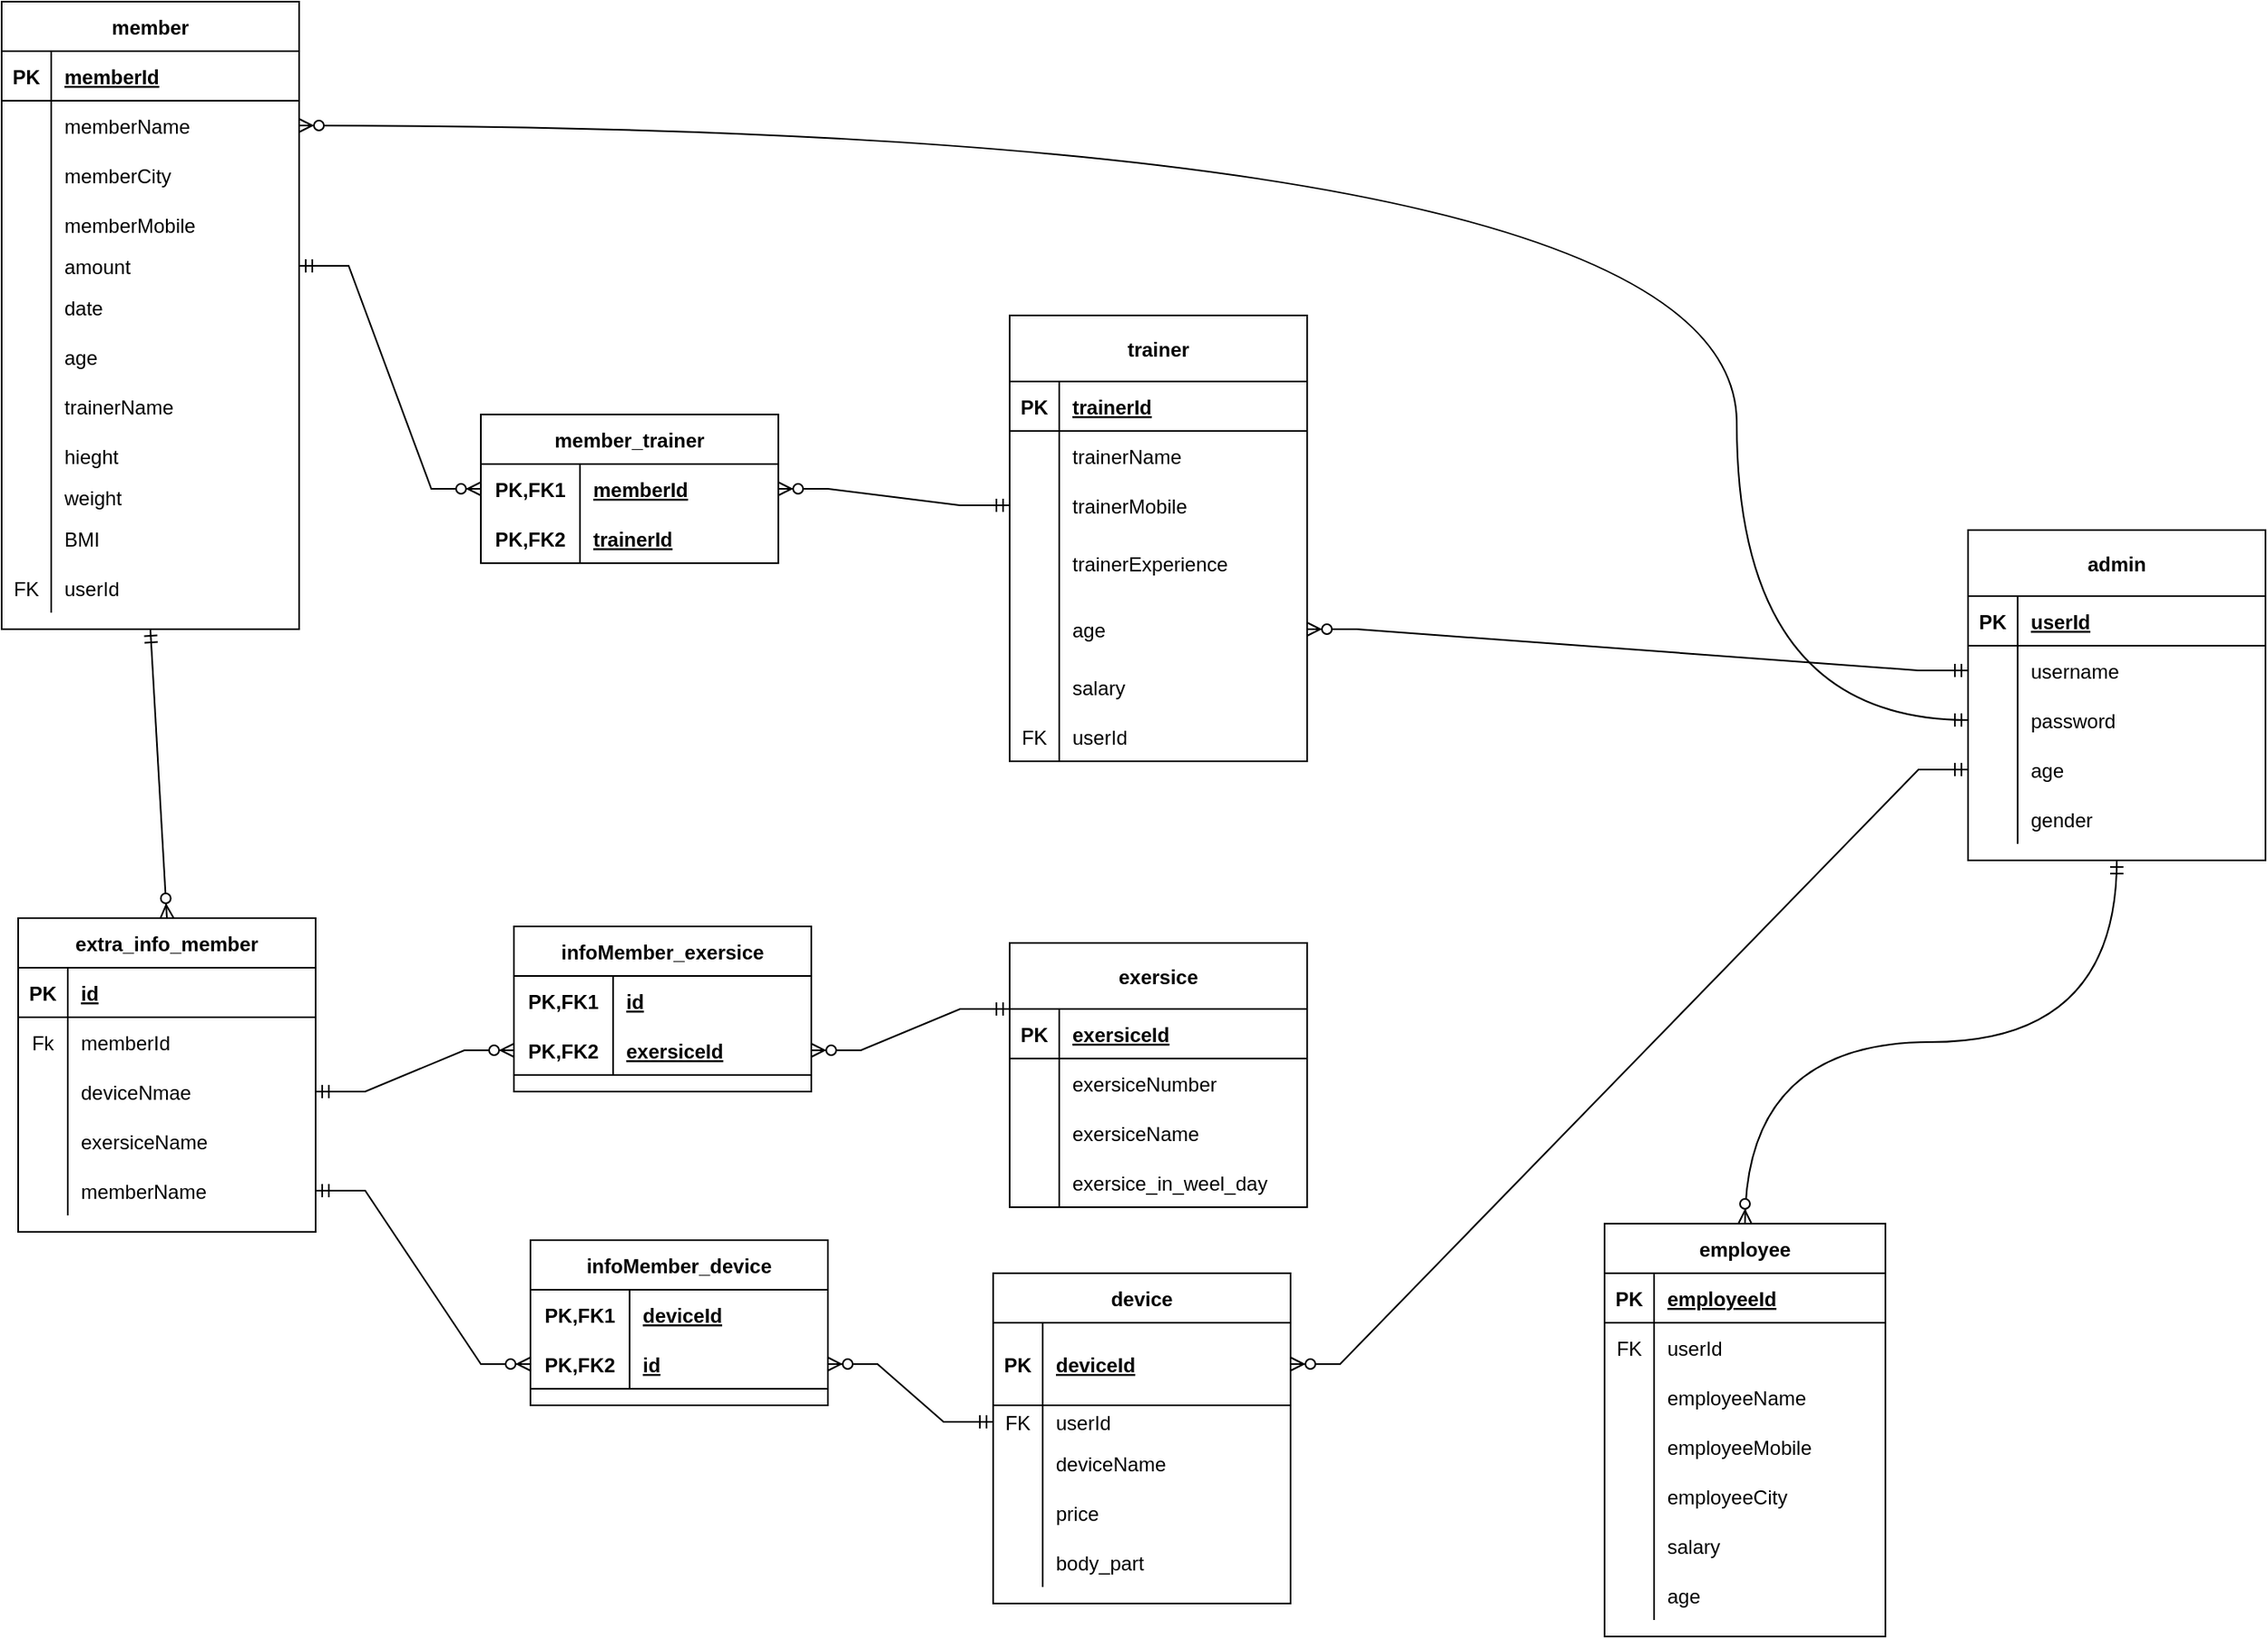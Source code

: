 <mxfile version="20.3.0" type="device"><diagram name="Page-1" id="Page-1"><mxGraphModel dx="2024" dy="1062" grid="1" gridSize="10" guides="1" tooltips="1" connect="1" arrows="1" fold="1" page="1" pageScale="1" pageWidth="850" pageHeight="1100" math="0" shadow="0"><root><mxCell id="0"/><mxCell id="1" value="Connector" parent="0"/><mxCell id="AcbEZ5k_WtpOfwwfxDlp-171" value="admin" style="shape=table;startSize=40;container=1;collapsible=1;childLayout=tableLayout;fixedRows=1;rowLines=0;fontStyle=1;align=center;resizeLast=1;" parent="1" vertex="1"><mxGeometry x="1220" y="370" width="180" height="200" as="geometry"/></mxCell><mxCell id="AcbEZ5k_WtpOfwwfxDlp-172" value="" style="shape=tableRow;horizontal=0;startSize=0;swimlaneHead=0;swimlaneBody=0;fillColor=none;collapsible=0;dropTarget=0;points=[[0,0.5],[1,0.5]];portConstraint=eastwest;top=0;left=0;right=0;bottom=1;" parent="AcbEZ5k_WtpOfwwfxDlp-171" vertex="1"><mxGeometry y="40" width="180" height="30" as="geometry"/></mxCell><mxCell id="AcbEZ5k_WtpOfwwfxDlp-173" value="PK" style="shape=partialRectangle;connectable=0;fillColor=none;top=0;left=0;bottom=0;right=0;fontStyle=1;overflow=hidden;" parent="AcbEZ5k_WtpOfwwfxDlp-172" vertex="1"><mxGeometry width="30" height="30" as="geometry"><mxRectangle width="30" height="30" as="alternateBounds"/></mxGeometry></mxCell><mxCell id="AcbEZ5k_WtpOfwwfxDlp-174" value="userId" style="shape=partialRectangle;connectable=0;fillColor=none;top=0;left=0;bottom=0;right=0;align=left;spacingLeft=6;fontStyle=5;overflow=hidden;" parent="AcbEZ5k_WtpOfwwfxDlp-172" vertex="1"><mxGeometry x="30" width="150" height="30" as="geometry"><mxRectangle width="150" height="30" as="alternateBounds"/></mxGeometry></mxCell><mxCell id="AcbEZ5k_WtpOfwwfxDlp-175" value="" style="shape=tableRow;horizontal=0;startSize=0;swimlaneHead=0;swimlaneBody=0;fillColor=none;collapsible=0;dropTarget=0;points=[[0,0.5],[1,0.5]];portConstraint=eastwest;top=0;left=0;right=0;bottom=0;" parent="AcbEZ5k_WtpOfwwfxDlp-171" vertex="1"><mxGeometry y="70" width="180" height="30" as="geometry"/></mxCell><mxCell id="AcbEZ5k_WtpOfwwfxDlp-176" value="" style="shape=partialRectangle;connectable=0;fillColor=none;top=0;left=0;bottom=0;right=0;editable=1;overflow=hidden;" parent="AcbEZ5k_WtpOfwwfxDlp-175" vertex="1"><mxGeometry width="30" height="30" as="geometry"><mxRectangle width="30" height="30" as="alternateBounds"/></mxGeometry></mxCell><mxCell id="AcbEZ5k_WtpOfwwfxDlp-177" value="username" style="shape=partialRectangle;connectable=0;fillColor=none;top=0;left=0;bottom=0;right=0;align=left;spacingLeft=6;overflow=hidden;" parent="AcbEZ5k_WtpOfwwfxDlp-175" vertex="1"><mxGeometry x="30" width="150" height="30" as="geometry"><mxRectangle width="150" height="30" as="alternateBounds"/></mxGeometry></mxCell><mxCell id="AcbEZ5k_WtpOfwwfxDlp-178" value="" style="shape=tableRow;horizontal=0;startSize=0;swimlaneHead=0;swimlaneBody=0;fillColor=none;collapsible=0;dropTarget=0;points=[[0,0.5],[1,0.5]];portConstraint=eastwest;top=0;left=0;right=0;bottom=0;" parent="AcbEZ5k_WtpOfwwfxDlp-171" vertex="1"><mxGeometry y="100" width="180" height="30" as="geometry"/></mxCell><mxCell id="AcbEZ5k_WtpOfwwfxDlp-179" value="" style="shape=partialRectangle;connectable=0;fillColor=none;top=0;left=0;bottom=0;right=0;editable=1;overflow=hidden;" parent="AcbEZ5k_WtpOfwwfxDlp-178" vertex="1"><mxGeometry width="30" height="30" as="geometry"><mxRectangle width="30" height="30" as="alternateBounds"/></mxGeometry></mxCell><mxCell id="AcbEZ5k_WtpOfwwfxDlp-180" value="password" style="shape=partialRectangle;connectable=0;fillColor=none;top=0;left=0;bottom=0;right=0;align=left;spacingLeft=6;overflow=hidden;" parent="AcbEZ5k_WtpOfwwfxDlp-178" vertex="1"><mxGeometry x="30" width="150" height="30" as="geometry"><mxRectangle width="150" height="30" as="alternateBounds"/></mxGeometry></mxCell><mxCell id="AcbEZ5k_WtpOfwwfxDlp-181" value="" style="shape=tableRow;horizontal=0;startSize=0;swimlaneHead=0;swimlaneBody=0;fillColor=none;collapsible=0;dropTarget=0;points=[[0,0.5],[1,0.5]];portConstraint=eastwest;top=0;left=0;right=0;bottom=0;" parent="AcbEZ5k_WtpOfwwfxDlp-171" vertex="1"><mxGeometry y="130" width="180" height="30" as="geometry"/></mxCell><mxCell id="AcbEZ5k_WtpOfwwfxDlp-182" value="" style="shape=partialRectangle;connectable=0;fillColor=none;top=0;left=0;bottom=0;right=0;editable=1;overflow=hidden;" parent="AcbEZ5k_WtpOfwwfxDlp-181" vertex="1"><mxGeometry width="30" height="30" as="geometry"><mxRectangle width="30" height="30" as="alternateBounds"/></mxGeometry></mxCell><mxCell id="AcbEZ5k_WtpOfwwfxDlp-183" value="age" style="shape=partialRectangle;connectable=0;fillColor=none;top=0;left=0;bottom=0;right=0;align=left;spacingLeft=6;overflow=hidden;" parent="AcbEZ5k_WtpOfwwfxDlp-181" vertex="1"><mxGeometry x="30" width="150" height="30" as="geometry"><mxRectangle width="150" height="30" as="alternateBounds"/></mxGeometry></mxCell><mxCell id="AcbEZ5k_WtpOfwwfxDlp-184" value="" style="shape=tableRow;horizontal=0;startSize=0;swimlaneHead=0;swimlaneBody=0;fillColor=none;collapsible=0;dropTarget=0;points=[[0,0.5],[1,0.5]];portConstraint=eastwest;top=0;left=0;right=0;bottom=0;" parent="AcbEZ5k_WtpOfwwfxDlp-171" vertex="1"><mxGeometry y="160" width="180" height="30" as="geometry"/></mxCell><mxCell id="AcbEZ5k_WtpOfwwfxDlp-185" value="" style="shape=partialRectangle;connectable=0;fillColor=none;top=0;left=0;bottom=0;right=0;editable=1;overflow=hidden;" parent="AcbEZ5k_WtpOfwwfxDlp-184" vertex="1"><mxGeometry width="30" height="30" as="geometry"><mxRectangle width="30" height="30" as="alternateBounds"/></mxGeometry></mxCell><mxCell id="AcbEZ5k_WtpOfwwfxDlp-186" value="gender" style="shape=partialRectangle;connectable=0;fillColor=none;top=0;left=0;bottom=0;right=0;align=left;spacingLeft=6;overflow=hidden;" parent="AcbEZ5k_WtpOfwwfxDlp-184" vertex="1"><mxGeometry x="30" width="150" height="30" as="geometry"><mxRectangle width="150" height="30" as="alternateBounds"/></mxGeometry></mxCell><mxCell id="AcbEZ5k_WtpOfwwfxDlp-187" value="trainer" style="shape=table;startSize=40;container=1;collapsible=1;childLayout=tableLayout;fixedRows=1;rowLines=0;fontStyle=1;align=center;resizeLast=1;" parent="1" vertex="1"><mxGeometry x="640" y="240" width="180" height="270" as="geometry"/></mxCell><mxCell id="AcbEZ5k_WtpOfwwfxDlp-188" value="" style="shape=tableRow;horizontal=0;startSize=0;swimlaneHead=0;swimlaneBody=0;fillColor=none;collapsible=0;dropTarget=0;points=[[0,0.5],[1,0.5]];portConstraint=eastwest;top=0;left=0;right=0;bottom=1;" parent="AcbEZ5k_WtpOfwwfxDlp-187" vertex="1"><mxGeometry y="40" width="180" height="30" as="geometry"/></mxCell><mxCell id="AcbEZ5k_WtpOfwwfxDlp-189" value="PK" style="shape=partialRectangle;connectable=0;fillColor=none;top=0;left=0;bottom=0;right=0;fontStyle=1;overflow=hidden;" parent="AcbEZ5k_WtpOfwwfxDlp-188" vertex="1"><mxGeometry width="30" height="30" as="geometry"><mxRectangle width="30" height="30" as="alternateBounds"/></mxGeometry></mxCell><mxCell id="AcbEZ5k_WtpOfwwfxDlp-190" value="trainerId" style="shape=partialRectangle;connectable=0;fillColor=none;top=0;left=0;bottom=0;right=0;align=left;spacingLeft=6;fontStyle=5;overflow=hidden;" parent="AcbEZ5k_WtpOfwwfxDlp-188" vertex="1"><mxGeometry x="30" width="150" height="30" as="geometry"><mxRectangle width="150" height="30" as="alternateBounds"/></mxGeometry></mxCell><mxCell id="AcbEZ5k_WtpOfwwfxDlp-191" value="" style="shape=tableRow;horizontal=0;startSize=0;swimlaneHead=0;swimlaneBody=0;fillColor=none;collapsible=0;dropTarget=0;points=[[0,0.5],[1,0.5]];portConstraint=eastwest;top=0;left=0;right=0;bottom=0;" parent="AcbEZ5k_WtpOfwwfxDlp-187" vertex="1"><mxGeometry y="70" width="180" height="30" as="geometry"/></mxCell><mxCell id="AcbEZ5k_WtpOfwwfxDlp-192" value="" style="shape=partialRectangle;connectable=0;fillColor=none;top=0;left=0;bottom=0;right=0;editable=1;overflow=hidden;" parent="AcbEZ5k_WtpOfwwfxDlp-191" vertex="1"><mxGeometry width="30" height="30" as="geometry"><mxRectangle width="30" height="30" as="alternateBounds"/></mxGeometry></mxCell><mxCell id="AcbEZ5k_WtpOfwwfxDlp-193" value="trainerName" style="shape=partialRectangle;connectable=0;fillColor=none;top=0;left=0;bottom=0;right=0;align=left;spacingLeft=6;overflow=hidden;" parent="AcbEZ5k_WtpOfwwfxDlp-191" vertex="1"><mxGeometry x="30" width="150" height="30" as="geometry"><mxRectangle width="150" height="30" as="alternateBounds"/></mxGeometry></mxCell><mxCell id="AcbEZ5k_WtpOfwwfxDlp-194" value="" style="shape=tableRow;horizontal=0;startSize=0;swimlaneHead=0;swimlaneBody=0;fillColor=none;collapsible=0;dropTarget=0;points=[[0,0.5],[1,0.5]];portConstraint=eastwest;top=0;left=0;right=0;bottom=0;" parent="AcbEZ5k_WtpOfwwfxDlp-187" vertex="1"><mxGeometry y="100" width="180" height="30" as="geometry"/></mxCell><mxCell id="AcbEZ5k_WtpOfwwfxDlp-195" value="" style="shape=partialRectangle;connectable=0;fillColor=none;top=0;left=0;bottom=0;right=0;editable=1;overflow=hidden;" parent="AcbEZ5k_WtpOfwwfxDlp-194" vertex="1"><mxGeometry width="30" height="30" as="geometry"><mxRectangle width="30" height="30" as="alternateBounds"/></mxGeometry></mxCell><mxCell id="AcbEZ5k_WtpOfwwfxDlp-196" value="trainerMobile" style="shape=partialRectangle;connectable=0;fillColor=none;top=0;left=0;bottom=0;right=0;align=left;spacingLeft=6;overflow=hidden;" parent="AcbEZ5k_WtpOfwwfxDlp-194" vertex="1"><mxGeometry x="30" width="150" height="30" as="geometry"><mxRectangle width="150" height="30" as="alternateBounds"/></mxGeometry></mxCell><mxCell id="AcbEZ5k_WtpOfwwfxDlp-197" value="" style="shape=tableRow;horizontal=0;startSize=0;swimlaneHead=0;swimlaneBody=0;fillColor=none;collapsible=0;dropTarget=0;points=[[0,0.5],[1,0.5]];portConstraint=eastwest;top=0;left=0;right=0;bottom=0;" parent="AcbEZ5k_WtpOfwwfxDlp-187" vertex="1"><mxGeometry y="130" width="180" height="40" as="geometry"/></mxCell><mxCell id="AcbEZ5k_WtpOfwwfxDlp-198" value="" style="shape=partialRectangle;connectable=0;fillColor=none;top=0;left=0;bottom=0;right=0;editable=1;overflow=hidden;" parent="AcbEZ5k_WtpOfwwfxDlp-197" vertex="1"><mxGeometry width="30" height="40" as="geometry"><mxRectangle width="30" height="40" as="alternateBounds"/></mxGeometry></mxCell><mxCell id="AcbEZ5k_WtpOfwwfxDlp-199" value="trainerExperience" style="shape=partialRectangle;connectable=0;fillColor=none;top=0;left=0;bottom=0;right=0;align=left;spacingLeft=6;overflow=hidden;" parent="AcbEZ5k_WtpOfwwfxDlp-197" vertex="1"><mxGeometry x="30" width="150" height="40" as="geometry"><mxRectangle width="150" height="40" as="alternateBounds"/></mxGeometry></mxCell><mxCell id="AcbEZ5k_WtpOfwwfxDlp-203" value="" style="shape=tableRow;horizontal=0;startSize=0;swimlaneHead=0;swimlaneBody=0;fillColor=none;collapsible=0;dropTarget=0;points=[[0,0.5],[1,0.5]];portConstraint=eastwest;top=0;left=0;right=0;bottom=0;" parent="AcbEZ5k_WtpOfwwfxDlp-187" vertex="1"><mxGeometry y="170" width="180" height="40" as="geometry"/></mxCell><mxCell id="AcbEZ5k_WtpOfwwfxDlp-204" value="" style="shape=partialRectangle;connectable=0;fillColor=none;top=0;left=0;bottom=0;right=0;editable=1;overflow=hidden;" parent="AcbEZ5k_WtpOfwwfxDlp-203" vertex="1"><mxGeometry width="30" height="40" as="geometry"><mxRectangle width="30" height="40" as="alternateBounds"/></mxGeometry></mxCell><mxCell id="AcbEZ5k_WtpOfwwfxDlp-205" value="age" style="shape=partialRectangle;connectable=0;fillColor=none;top=0;left=0;bottom=0;right=0;align=left;spacingLeft=6;overflow=hidden;" parent="AcbEZ5k_WtpOfwwfxDlp-203" vertex="1"><mxGeometry x="30" width="150" height="40" as="geometry"><mxRectangle width="150" height="40" as="alternateBounds"/></mxGeometry></mxCell><mxCell id="AcbEZ5k_WtpOfwwfxDlp-206" value="" style="shape=tableRow;horizontal=0;startSize=0;swimlaneHead=0;swimlaneBody=0;fillColor=none;collapsible=0;dropTarget=0;points=[[0,0.5],[1,0.5]];portConstraint=eastwest;top=0;left=0;right=0;bottom=0;" parent="AcbEZ5k_WtpOfwwfxDlp-187" vertex="1"><mxGeometry y="210" width="180" height="30" as="geometry"/></mxCell><mxCell id="AcbEZ5k_WtpOfwwfxDlp-207" value="" style="shape=partialRectangle;connectable=0;fillColor=none;top=0;left=0;bottom=0;right=0;editable=1;overflow=hidden;" parent="AcbEZ5k_WtpOfwwfxDlp-206" vertex="1"><mxGeometry width="30" height="30" as="geometry"><mxRectangle width="30" height="30" as="alternateBounds"/></mxGeometry></mxCell><mxCell id="AcbEZ5k_WtpOfwwfxDlp-208" value="salary" style="shape=partialRectangle;connectable=0;fillColor=none;top=0;left=0;bottom=0;right=0;align=left;spacingLeft=6;overflow=hidden;" parent="AcbEZ5k_WtpOfwwfxDlp-206" vertex="1"><mxGeometry x="30" width="150" height="30" as="geometry"><mxRectangle width="150" height="30" as="alternateBounds"/></mxGeometry></mxCell><mxCell id="AcbEZ5k_WtpOfwwfxDlp-272" value="" style="shape=tableRow;horizontal=0;startSize=0;swimlaneHead=0;swimlaneBody=0;fillColor=none;collapsible=0;dropTarget=0;points=[[0,0.5],[1,0.5]];portConstraint=eastwest;top=0;left=0;right=0;bottom=0;" parent="AcbEZ5k_WtpOfwwfxDlp-187" vertex="1"><mxGeometry y="240" width="180" height="30" as="geometry"/></mxCell><mxCell id="AcbEZ5k_WtpOfwwfxDlp-273" value="FK" style="shape=partialRectangle;connectable=0;fillColor=none;top=0;left=0;bottom=0;right=0;editable=1;overflow=hidden;" parent="AcbEZ5k_WtpOfwwfxDlp-272" vertex="1"><mxGeometry width="30" height="30" as="geometry"><mxRectangle width="30" height="30" as="alternateBounds"/></mxGeometry></mxCell><mxCell id="AcbEZ5k_WtpOfwwfxDlp-274" value="userId" style="shape=partialRectangle;connectable=0;fillColor=none;top=0;left=0;bottom=0;right=0;align=left;spacingLeft=6;overflow=hidden;" parent="AcbEZ5k_WtpOfwwfxDlp-272" vertex="1"><mxGeometry x="30" width="150" height="30" as="geometry"><mxRectangle width="150" height="30" as="alternateBounds"/></mxGeometry></mxCell><mxCell id="AcbEZ5k_WtpOfwwfxDlp-222" value="member" style="shape=table;startSize=30;container=1;collapsible=1;childLayout=tableLayout;fixedRows=1;rowLines=0;fontStyle=1;align=center;resizeLast=1;" parent="1" vertex="1"><mxGeometry x="30" y="50" width="180" height="380" as="geometry"/></mxCell><mxCell id="AcbEZ5k_WtpOfwwfxDlp-223" value="" style="shape=tableRow;horizontal=0;startSize=0;swimlaneHead=0;swimlaneBody=0;fillColor=none;collapsible=0;dropTarget=0;points=[[0,0.5],[1,0.5]];portConstraint=eastwest;top=0;left=0;right=0;bottom=1;" parent="AcbEZ5k_WtpOfwwfxDlp-222" vertex="1"><mxGeometry y="30" width="180" height="30" as="geometry"/></mxCell><mxCell id="AcbEZ5k_WtpOfwwfxDlp-224" value="PK" style="shape=partialRectangle;connectable=0;fillColor=none;top=0;left=0;bottom=0;right=0;fontStyle=1;overflow=hidden;" parent="AcbEZ5k_WtpOfwwfxDlp-223" vertex="1"><mxGeometry width="30" height="30" as="geometry"><mxRectangle width="30" height="30" as="alternateBounds"/></mxGeometry></mxCell><mxCell id="AcbEZ5k_WtpOfwwfxDlp-225" value="memberId" style="shape=partialRectangle;connectable=0;fillColor=none;top=0;left=0;bottom=0;right=0;align=left;spacingLeft=6;fontStyle=5;overflow=hidden;" parent="AcbEZ5k_WtpOfwwfxDlp-223" vertex="1"><mxGeometry x="30" width="150" height="30" as="geometry"><mxRectangle width="150" height="30" as="alternateBounds"/></mxGeometry></mxCell><mxCell id="AcbEZ5k_WtpOfwwfxDlp-226" value="" style="shape=tableRow;horizontal=0;startSize=0;swimlaneHead=0;swimlaneBody=0;fillColor=none;collapsible=0;dropTarget=0;points=[[0,0.5],[1,0.5]];portConstraint=eastwest;top=0;left=0;right=0;bottom=0;" parent="AcbEZ5k_WtpOfwwfxDlp-222" vertex="1"><mxGeometry y="60" width="180" height="30" as="geometry"/></mxCell><mxCell id="AcbEZ5k_WtpOfwwfxDlp-227" value="" style="shape=partialRectangle;connectable=0;fillColor=none;top=0;left=0;bottom=0;right=0;editable=1;overflow=hidden;" parent="AcbEZ5k_WtpOfwwfxDlp-226" vertex="1"><mxGeometry width="30" height="30" as="geometry"><mxRectangle width="30" height="30" as="alternateBounds"/></mxGeometry></mxCell><mxCell id="AcbEZ5k_WtpOfwwfxDlp-228" value="memberName" style="shape=partialRectangle;connectable=0;fillColor=none;top=0;left=0;bottom=0;right=0;align=left;spacingLeft=6;overflow=hidden;" parent="AcbEZ5k_WtpOfwwfxDlp-226" vertex="1"><mxGeometry x="30" width="150" height="30" as="geometry"><mxRectangle width="150" height="30" as="alternateBounds"/></mxGeometry></mxCell><mxCell id="AcbEZ5k_WtpOfwwfxDlp-229" value="" style="shape=tableRow;horizontal=0;startSize=0;swimlaneHead=0;swimlaneBody=0;fillColor=none;collapsible=0;dropTarget=0;points=[[0,0.5],[1,0.5]];portConstraint=eastwest;top=0;left=0;right=0;bottom=0;" parent="AcbEZ5k_WtpOfwwfxDlp-222" vertex="1"><mxGeometry y="90" width="180" height="30" as="geometry"/></mxCell><mxCell id="AcbEZ5k_WtpOfwwfxDlp-230" value="" style="shape=partialRectangle;connectable=0;fillColor=none;top=0;left=0;bottom=0;right=0;editable=1;overflow=hidden;" parent="AcbEZ5k_WtpOfwwfxDlp-229" vertex="1"><mxGeometry width="30" height="30" as="geometry"><mxRectangle width="30" height="30" as="alternateBounds"/></mxGeometry></mxCell><mxCell id="AcbEZ5k_WtpOfwwfxDlp-231" value="memberCity" style="shape=partialRectangle;connectable=0;fillColor=none;top=0;left=0;bottom=0;right=0;align=left;spacingLeft=6;overflow=hidden;" parent="AcbEZ5k_WtpOfwwfxDlp-229" vertex="1"><mxGeometry x="30" width="150" height="30" as="geometry"><mxRectangle width="150" height="30" as="alternateBounds"/></mxGeometry></mxCell><mxCell id="AcbEZ5k_WtpOfwwfxDlp-232" value="" style="shape=tableRow;horizontal=0;startSize=0;swimlaneHead=0;swimlaneBody=0;fillColor=none;collapsible=0;dropTarget=0;points=[[0,0.5],[1,0.5]];portConstraint=eastwest;top=0;left=0;right=0;bottom=0;" parent="AcbEZ5k_WtpOfwwfxDlp-222" vertex="1"><mxGeometry y="120" width="180" height="30" as="geometry"/></mxCell><mxCell id="AcbEZ5k_WtpOfwwfxDlp-233" value="" style="shape=partialRectangle;connectable=0;fillColor=none;top=0;left=0;bottom=0;right=0;editable=1;overflow=hidden;" parent="AcbEZ5k_WtpOfwwfxDlp-232" vertex="1"><mxGeometry width="30" height="30" as="geometry"><mxRectangle width="30" height="30" as="alternateBounds"/></mxGeometry></mxCell><mxCell id="AcbEZ5k_WtpOfwwfxDlp-234" value="memberMobile" style="shape=partialRectangle;connectable=0;fillColor=none;top=0;left=0;bottom=0;right=0;align=left;spacingLeft=6;overflow=hidden;" parent="AcbEZ5k_WtpOfwwfxDlp-232" vertex="1"><mxGeometry x="30" width="150" height="30" as="geometry"><mxRectangle width="150" height="30" as="alternateBounds"/></mxGeometry></mxCell><mxCell id="AcbEZ5k_WtpOfwwfxDlp-248" value="" style="shape=tableRow;horizontal=0;startSize=0;swimlaneHead=0;swimlaneBody=0;fillColor=none;collapsible=0;dropTarget=0;points=[[0,0.5],[1,0.5]];portConstraint=eastwest;top=0;left=0;right=0;bottom=0;" parent="AcbEZ5k_WtpOfwwfxDlp-222" vertex="1"><mxGeometry y="150" width="180" height="20" as="geometry"/></mxCell><mxCell id="AcbEZ5k_WtpOfwwfxDlp-249" value="" style="shape=partialRectangle;connectable=0;fillColor=none;top=0;left=0;bottom=0;right=0;editable=1;overflow=hidden;" parent="AcbEZ5k_WtpOfwwfxDlp-248" vertex="1"><mxGeometry width="30" height="20" as="geometry"><mxRectangle width="30" height="20" as="alternateBounds"/></mxGeometry></mxCell><mxCell id="AcbEZ5k_WtpOfwwfxDlp-250" value="amount" style="shape=partialRectangle;connectable=0;fillColor=none;top=0;left=0;bottom=0;right=0;align=left;spacingLeft=6;overflow=hidden;" parent="AcbEZ5k_WtpOfwwfxDlp-248" vertex="1"><mxGeometry x="30" width="150" height="20" as="geometry"><mxRectangle width="150" height="20" as="alternateBounds"/></mxGeometry></mxCell><mxCell id="AcbEZ5k_WtpOfwwfxDlp-251" value="" style="shape=tableRow;horizontal=0;startSize=0;swimlaneHead=0;swimlaneBody=0;fillColor=none;collapsible=0;dropTarget=0;points=[[0,0.5],[1,0.5]];portConstraint=eastwest;top=0;left=0;right=0;bottom=0;" parent="AcbEZ5k_WtpOfwwfxDlp-222" vertex="1"><mxGeometry y="170" width="180" height="30" as="geometry"/></mxCell><mxCell id="AcbEZ5k_WtpOfwwfxDlp-252" value="" style="shape=partialRectangle;connectable=0;fillColor=none;top=0;left=0;bottom=0;right=0;editable=1;overflow=hidden;" parent="AcbEZ5k_WtpOfwwfxDlp-251" vertex="1"><mxGeometry width="30" height="30" as="geometry"><mxRectangle width="30" height="30" as="alternateBounds"/></mxGeometry></mxCell><mxCell id="AcbEZ5k_WtpOfwwfxDlp-253" value="date" style="shape=partialRectangle;connectable=0;fillColor=none;top=0;left=0;bottom=0;right=0;align=left;spacingLeft=6;overflow=hidden;" parent="AcbEZ5k_WtpOfwwfxDlp-251" vertex="1"><mxGeometry x="30" width="150" height="30" as="geometry"><mxRectangle width="150" height="30" as="alternateBounds"/></mxGeometry></mxCell><mxCell id="AcbEZ5k_WtpOfwwfxDlp-254" value="" style="shape=tableRow;horizontal=0;startSize=0;swimlaneHead=0;swimlaneBody=0;fillColor=none;collapsible=0;dropTarget=0;points=[[0,0.5],[1,0.5]];portConstraint=eastwest;top=0;left=0;right=0;bottom=0;" parent="AcbEZ5k_WtpOfwwfxDlp-222" vertex="1"><mxGeometry y="200" width="180" height="30" as="geometry"/></mxCell><mxCell id="AcbEZ5k_WtpOfwwfxDlp-255" value="" style="shape=partialRectangle;connectable=0;fillColor=none;top=0;left=0;bottom=0;right=0;editable=1;overflow=hidden;" parent="AcbEZ5k_WtpOfwwfxDlp-254" vertex="1"><mxGeometry width="30" height="30" as="geometry"><mxRectangle width="30" height="30" as="alternateBounds"/></mxGeometry></mxCell><mxCell id="AcbEZ5k_WtpOfwwfxDlp-256" value="age" style="shape=partialRectangle;connectable=0;fillColor=none;top=0;left=0;bottom=0;right=0;align=left;spacingLeft=6;overflow=hidden;" parent="AcbEZ5k_WtpOfwwfxDlp-254" vertex="1"><mxGeometry x="30" width="150" height="30" as="geometry"><mxRectangle width="150" height="30" as="alternateBounds"/></mxGeometry></mxCell><mxCell id="AcbEZ5k_WtpOfwwfxDlp-257" value="" style="shape=tableRow;horizontal=0;startSize=0;swimlaneHead=0;swimlaneBody=0;fillColor=none;collapsible=0;dropTarget=0;points=[[0,0.5],[1,0.5]];portConstraint=eastwest;top=0;left=0;right=0;bottom=0;" parent="AcbEZ5k_WtpOfwwfxDlp-222" vertex="1"><mxGeometry y="230" width="180" height="30" as="geometry"/></mxCell><mxCell id="AcbEZ5k_WtpOfwwfxDlp-258" value="" style="shape=partialRectangle;connectable=0;fillColor=none;top=0;left=0;bottom=0;right=0;editable=1;overflow=hidden;" parent="AcbEZ5k_WtpOfwwfxDlp-257" vertex="1"><mxGeometry width="30" height="30" as="geometry"><mxRectangle width="30" height="30" as="alternateBounds"/></mxGeometry></mxCell><mxCell id="AcbEZ5k_WtpOfwwfxDlp-259" value="trainerName" style="shape=partialRectangle;connectable=0;fillColor=none;top=0;left=0;bottom=0;right=0;align=left;spacingLeft=6;overflow=hidden;" parent="AcbEZ5k_WtpOfwwfxDlp-257" vertex="1"><mxGeometry x="30" width="150" height="30" as="geometry"><mxRectangle width="150" height="30" as="alternateBounds"/></mxGeometry></mxCell><mxCell id="AcbEZ5k_WtpOfwwfxDlp-260" value="" style="shape=tableRow;horizontal=0;startSize=0;swimlaneHead=0;swimlaneBody=0;fillColor=none;collapsible=0;dropTarget=0;points=[[0,0.5],[1,0.5]];portConstraint=eastwest;top=0;left=0;right=0;bottom=0;" parent="AcbEZ5k_WtpOfwwfxDlp-222" vertex="1"><mxGeometry y="260" width="180" height="30" as="geometry"/></mxCell><mxCell id="AcbEZ5k_WtpOfwwfxDlp-261" value="" style="shape=partialRectangle;connectable=0;fillColor=none;top=0;left=0;bottom=0;right=0;editable=1;overflow=hidden;" parent="AcbEZ5k_WtpOfwwfxDlp-260" vertex="1"><mxGeometry width="30" height="30" as="geometry"><mxRectangle width="30" height="30" as="alternateBounds"/></mxGeometry></mxCell><mxCell id="AcbEZ5k_WtpOfwwfxDlp-262" value="hieght" style="shape=partialRectangle;connectable=0;fillColor=none;top=0;left=0;bottom=0;right=0;align=left;spacingLeft=6;overflow=hidden;" parent="AcbEZ5k_WtpOfwwfxDlp-260" vertex="1"><mxGeometry x="30" width="150" height="30" as="geometry"><mxRectangle width="150" height="30" as="alternateBounds"/></mxGeometry></mxCell><mxCell id="AcbEZ5k_WtpOfwwfxDlp-263" value="" style="shape=tableRow;horizontal=0;startSize=0;swimlaneHead=0;swimlaneBody=0;fillColor=none;collapsible=0;dropTarget=0;points=[[0,0.5],[1,0.5]];portConstraint=eastwest;top=0;left=0;right=0;bottom=0;" parent="AcbEZ5k_WtpOfwwfxDlp-222" vertex="1"><mxGeometry y="290" width="180" height="20" as="geometry"/></mxCell><mxCell id="AcbEZ5k_WtpOfwwfxDlp-264" value="" style="shape=partialRectangle;connectable=0;fillColor=none;top=0;left=0;bottom=0;right=0;editable=1;overflow=hidden;" parent="AcbEZ5k_WtpOfwwfxDlp-263" vertex="1"><mxGeometry width="30" height="20" as="geometry"><mxRectangle width="30" height="20" as="alternateBounds"/></mxGeometry></mxCell><mxCell id="AcbEZ5k_WtpOfwwfxDlp-265" value="weight" style="shape=partialRectangle;connectable=0;fillColor=none;top=0;left=0;bottom=0;right=0;align=left;spacingLeft=6;overflow=hidden;" parent="AcbEZ5k_WtpOfwwfxDlp-263" vertex="1"><mxGeometry x="30" width="150" height="20" as="geometry"><mxRectangle width="150" height="20" as="alternateBounds"/></mxGeometry></mxCell><mxCell id="AcbEZ5k_WtpOfwwfxDlp-266" value="" style="shape=tableRow;horizontal=0;startSize=0;swimlaneHead=0;swimlaneBody=0;fillColor=none;collapsible=0;dropTarget=0;points=[[0,0.5],[1,0.5]];portConstraint=eastwest;top=0;left=0;right=0;bottom=0;" parent="AcbEZ5k_WtpOfwwfxDlp-222" vertex="1"><mxGeometry y="310" width="180" height="30" as="geometry"/></mxCell><mxCell id="AcbEZ5k_WtpOfwwfxDlp-267" value="" style="shape=partialRectangle;connectable=0;fillColor=none;top=0;left=0;bottom=0;right=0;editable=1;overflow=hidden;" parent="AcbEZ5k_WtpOfwwfxDlp-266" vertex="1"><mxGeometry width="30" height="30" as="geometry"><mxRectangle width="30" height="30" as="alternateBounds"/></mxGeometry></mxCell><mxCell id="AcbEZ5k_WtpOfwwfxDlp-268" value="BMI" style="shape=partialRectangle;connectable=0;fillColor=none;top=0;left=0;bottom=0;right=0;align=left;spacingLeft=6;overflow=hidden;" parent="AcbEZ5k_WtpOfwwfxDlp-266" vertex="1"><mxGeometry x="30" width="150" height="30" as="geometry"><mxRectangle width="150" height="30" as="alternateBounds"/></mxGeometry></mxCell><mxCell id="AcbEZ5k_WtpOfwwfxDlp-269" value="" style="shape=tableRow;horizontal=0;startSize=0;swimlaneHead=0;swimlaneBody=0;fillColor=none;collapsible=0;dropTarget=0;points=[[0,0.5],[1,0.5]];portConstraint=eastwest;top=0;left=0;right=0;bottom=0;" parent="AcbEZ5k_WtpOfwwfxDlp-222" vertex="1"><mxGeometry y="340" width="180" height="30" as="geometry"/></mxCell><mxCell id="AcbEZ5k_WtpOfwwfxDlp-270" value="FK" style="shape=partialRectangle;connectable=0;fillColor=none;top=0;left=0;bottom=0;right=0;editable=1;overflow=hidden;" parent="AcbEZ5k_WtpOfwwfxDlp-269" vertex="1"><mxGeometry width="30" height="30" as="geometry"><mxRectangle width="30" height="30" as="alternateBounds"/></mxGeometry></mxCell><mxCell id="AcbEZ5k_WtpOfwwfxDlp-271" value="userId" style="shape=partialRectangle;connectable=0;fillColor=none;top=0;left=0;bottom=0;right=0;align=left;spacingLeft=6;overflow=hidden;" parent="AcbEZ5k_WtpOfwwfxDlp-269" vertex="1"><mxGeometry x="30" width="150" height="30" as="geometry"><mxRectangle width="150" height="30" as="alternateBounds"/></mxGeometry></mxCell><mxCell id="AcbEZ5k_WtpOfwwfxDlp-275" value="employee" style="shape=table;startSize=30;container=1;collapsible=1;childLayout=tableLayout;fixedRows=1;rowLines=0;fontStyle=1;align=center;resizeLast=1;" parent="1" vertex="1"><mxGeometry x="1000" y="790" width="170" height="250" as="geometry"/></mxCell><mxCell id="AcbEZ5k_WtpOfwwfxDlp-276" value="" style="shape=tableRow;horizontal=0;startSize=0;swimlaneHead=0;swimlaneBody=0;fillColor=none;collapsible=0;dropTarget=0;points=[[0,0.5],[1,0.5]];portConstraint=eastwest;top=0;left=0;right=0;bottom=1;" parent="AcbEZ5k_WtpOfwwfxDlp-275" vertex="1"><mxGeometry y="30" width="170" height="30" as="geometry"/></mxCell><mxCell id="AcbEZ5k_WtpOfwwfxDlp-277" value="PK" style="shape=partialRectangle;connectable=0;fillColor=none;top=0;left=0;bottom=0;right=0;fontStyle=1;overflow=hidden;" parent="AcbEZ5k_WtpOfwwfxDlp-276" vertex="1"><mxGeometry width="30" height="30" as="geometry"><mxRectangle width="30" height="30" as="alternateBounds"/></mxGeometry></mxCell><mxCell id="AcbEZ5k_WtpOfwwfxDlp-278" value="employeeId" style="shape=partialRectangle;connectable=0;fillColor=none;top=0;left=0;bottom=0;right=0;align=left;spacingLeft=6;fontStyle=5;overflow=hidden;" parent="AcbEZ5k_WtpOfwwfxDlp-276" vertex="1"><mxGeometry x="30" width="140" height="30" as="geometry"><mxRectangle width="140" height="30" as="alternateBounds"/></mxGeometry></mxCell><mxCell id="AcbEZ5k_WtpOfwwfxDlp-279" value="" style="shape=tableRow;horizontal=0;startSize=0;swimlaneHead=0;swimlaneBody=0;fillColor=none;collapsible=0;dropTarget=0;points=[[0,0.5],[1,0.5]];portConstraint=eastwest;top=0;left=0;right=0;bottom=0;" parent="AcbEZ5k_WtpOfwwfxDlp-275" vertex="1"><mxGeometry y="60" width="170" height="30" as="geometry"/></mxCell><mxCell id="AcbEZ5k_WtpOfwwfxDlp-280" value="FK" style="shape=partialRectangle;connectable=0;fillColor=none;top=0;left=0;bottom=0;right=0;editable=1;overflow=hidden;" parent="AcbEZ5k_WtpOfwwfxDlp-279" vertex="1"><mxGeometry width="30" height="30" as="geometry"><mxRectangle width="30" height="30" as="alternateBounds"/></mxGeometry></mxCell><mxCell id="AcbEZ5k_WtpOfwwfxDlp-281" value="userId" style="shape=partialRectangle;connectable=0;fillColor=none;top=0;left=0;bottom=0;right=0;align=left;spacingLeft=6;overflow=hidden;" parent="AcbEZ5k_WtpOfwwfxDlp-279" vertex="1"><mxGeometry x="30" width="140" height="30" as="geometry"><mxRectangle width="140" height="30" as="alternateBounds"/></mxGeometry></mxCell><mxCell id="AcbEZ5k_WtpOfwwfxDlp-282" value="" style="shape=tableRow;horizontal=0;startSize=0;swimlaneHead=0;swimlaneBody=0;fillColor=none;collapsible=0;dropTarget=0;points=[[0,0.5],[1,0.5]];portConstraint=eastwest;top=0;left=0;right=0;bottom=0;" parent="AcbEZ5k_WtpOfwwfxDlp-275" vertex="1"><mxGeometry y="90" width="170" height="30" as="geometry"/></mxCell><mxCell id="AcbEZ5k_WtpOfwwfxDlp-283" value="" style="shape=partialRectangle;connectable=0;fillColor=none;top=0;left=0;bottom=0;right=0;editable=1;overflow=hidden;" parent="AcbEZ5k_WtpOfwwfxDlp-282" vertex="1"><mxGeometry width="30" height="30" as="geometry"><mxRectangle width="30" height="30" as="alternateBounds"/></mxGeometry></mxCell><mxCell id="AcbEZ5k_WtpOfwwfxDlp-284" value="employeeName" style="shape=partialRectangle;connectable=0;fillColor=none;top=0;left=0;bottom=0;right=0;align=left;spacingLeft=6;overflow=hidden;" parent="AcbEZ5k_WtpOfwwfxDlp-282" vertex="1"><mxGeometry x="30" width="140" height="30" as="geometry"><mxRectangle width="140" height="30" as="alternateBounds"/></mxGeometry></mxCell><mxCell id="AcbEZ5k_WtpOfwwfxDlp-285" value="" style="shape=tableRow;horizontal=0;startSize=0;swimlaneHead=0;swimlaneBody=0;fillColor=none;collapsible=0;dropTarget=0;points=[[0,0.5],[1,0.5]];portConstraint=eastwest;top=0;left=0;right=0;bottom=0;" parent="AcbEZ5k_WtpOfwwfxDlp-275" vertex="1"><mxGeometry y="120" width="170" height="30" as="geometry"/></mxCell><mxCell id="AcbEZ5k_WtpOfwwfxDlp-286" value="" style="shape=partialRectangle;connectable=0;fillColor=none;top=0;left=0;bottom=0;right=0;editable=1;overflow=hidden;" parent="AcbEZ5k_WtpOfwwfxDlp-285" vertex="1"><mxGeometry width="30" height="30" as="geometry"><mxRectangle width="30" height="30" as="alternateBounds"/></mxGeometry></mxCell><mxCell id="AcbEZ5k_WtpOfwwfxDlp-287" value="employeeMobile" style="shape=partialRectangle;connectable=0;fillColor=none;top=0;left=0;bottom=0;right=0;align=left;spacingLeft=6;overflow=hidden;" parent="AcbEZ5k_WtpOfwwfxDlp-285" vertex="1"><mxGeometry x="30" width="140" height="30" as="geometry"><mxRectangle width="140" height="30" as="alternateBounds"/></mxGeometry></mxCell><mxCell id="AcbEZ5k_WtpOfwwfxDlp-288" value="" style="shape=tableRow;horizontal=0;startSize=0;swimlaneHead=0;swimlaneBody=0;fillColor=none;collapsible=0;dropTarget=0;points=[[0,0.5],[1,0.5]];portConstraint=eastwest;top=0;left=0;right=0;bottom=0;" parent="AcbEZ5k_WtpOfwwfxDlp-275" vertex="1"><mxGeometry y="150" width="170" height="30" as="geometry"/></mxCell><mxCell id="AcbEZ5k_WtpOfwwfxDlp-289" value="" style="shape=partialRectangle;connectable=0;fillColor=none;top=0;left=0;bottom=0;right=0;editable=1;overflow=hidden;" parent="AcbEZ5k_WtpOfwwfxDlp-288" vertex="1"><mxGeometry width="30" height="30" as="geometry"><mxRectangle width="30" height="30" as="alternateBounds"/></mxGeometry></mxCell><mxCell id="AcbEZ5k_WtpOfwwfxDlp-290" value="employeeCity" style="shape=partialRectangle;connectable=0;fillColor=none;top=0;left=0;bottom=0;right=0;align=left;spacingLeft=6;overflow=hidden;" parent="AcbEZ5k_WtpOfwwfxDlp-288" vertex="1"><mxGeometry x="30" width="140" height="30" as="geometry"><mxRectangle width="140" height="30" as="alternateBounds"/></mxGeometry></mxCell><mxCell id="AcbEZ5k_WtpOfwwfxDlp-291" value="" style="shape=tableRow;horizontal=0;startSize=0;swimlaneHead=0;swimlaneBody=0;fillColor=none;collapsible=0;dropTarget=0;points=[[0,0.5],[1,0.5]];portConstraint=eastwest;top=0;left=0;right=0;bottom=0;" parent="AcbEZ5k_WtpOfwwfxDlp-275" vertex="1"><mxGeometry y="180" width="170" height="30" as="geometry"/></mxCell><mxCell id="AcbEZ5k_WtpOfwwfxDlp-292" value="" style="shape=partialRectangle;connectable=0;fillColor=none;top=0;left=0;bottom=0;right=0;editable=1;overflow=hidden;" parent="AcbEZ5k_WtpOfwwfxDlp-291" vertex="1"><mxGeometry width="30" height="30" as="geometry"><mxRectangle width="30" height="30" as="alternateBounds"/></mxGeometry></mxCell><mxCell id="AcbEZ5k_WtpOfwwfxDlp-293" value="salary" style="shape=partialRectangle;connectable=0;fillColor=none;top=0;left=0;bottom=0;right=0;align=left;spacingLeft=6;overflow=hidden;" parent="AcbEZ5k_WtpOfwwfxDlp-291" vertex="1"><mxGeometry x="30" width="140" height="30" as="geometry"><mxRectangle width="140" height="30" as="alternateBounds"/></mxGeometry></mxCell><mxCell id="AcbEZ5k_WtpOfwwfxDlp-294" value="" style="shape=tableRow;horizontal=0;startSize=0;swimlaneHead=0;swimlaneBody=0;fillColor=none;collapsible=0;dropTarget=0;points=[[0,0.5],[1,0.5]];portConstraint=eastwest;top=0;left=0;right=0;bottom=0;" parent="AcbEZ5k_WtpOfwwfxDlp-275" vertex="1"><mxGeometry y="210" width="170" height="30" as="geometry"/></mxCell><mxCell id="AcbEZ5k_WtpOfwwfxDlp-295" value="" style="shape=partialRectangle;connectable=0;fillColor=none;top=0;left=0;bottom=0;right=0;editable=1;overflow=hidden;" parent="AcbEZ5k_WtpOfwwfxDlp-294" vertex="1"><mxGeometry width="30" height="30" as="geometry"><mxRectangle width="30" height="30" as="alternateBounds"/></mxGeometry></mxCell><mxCell id="AcbEZ5k_WtpOfwwfxDlp-296" value="age" style="shape=partialRectangle;connectable=0;fillColor=none;top=0;left=0;bottom=0;right=0;align=left;spacingLeft=6;overflow=hidden;" parent="AcbEZ5k_WtpOfwwfxDlp-294" vertex="1"><mxGeometry x="30" width="140" height="30" as="geometry"><mxRectangle width="140" height="30" as="alternateBounds"/></mxGeometry></mxCell><mxCell id="AcbEZ5k_WtpOfwwfxDlp-297" value="extra_info_member" style="shape=table;startSize=30;container=1;collapsible=1;childLayout=tableLayout;fixedRows=1;rowLines=0;fontStyle=1;align=center;resizeLast=1;" parent="1" vertex="1"><mxGeometry x="40" y="605" width="180" height="190" as="geometry"/></mxCell><mxCell id="AcbEZ5k_WtpOfwwfxDlp-298" value="" style="shape=tableRow;horizontal=0;startSize=0;swimlaneHead=0;swimlaneBody=0;fillColor=none;collapsible=0;dropTarget=0;points=[[0,0.5],[1,0.5]];portConstraint=eastwest;top=0;left=0;right=0;bottom=1;" parent="AcbEZ5k_WtpOfwwfxDlp-297" vertex="1"><mxGeometry y="30" width="180" height="30" as="geometry"/></mxCell><mxCell id="AcbEZ5k_WtpOfwwfxDlp-299" value="PK" style="shape=partialRectangle;connectable=0;fillColor=none;top=0;left=0;bottom=0;right=0;fontStyle=1;overflow=hidden;" parent="AcbEZ5k_WtpOfwwfxDlp-298" vertex="1"><mxGeometry width="30" height="30" as="geometry"><mxRectangle width="30" height="30" as="alternateBounds"/></mxGeometry></mxCell><mxCell id="AcbEZ5k_WtpOfwwfxDlp-300" value="id" style="shape=partialRectangle;connectable=0;fillColor=none;top=0;left=0;bottom=0;right=0;align=left;spacingLeft=6;fontStyle=5;overflow=hidden;" parent="AcbEZ5k_WtpOfwwfxDlp-298" vertex="1"><mxGeometry x="30" width="150" height="30" as="geometry"><mxRectangle width="150" height="30" as="alternateBounds"/></mxGeometry></mxCell><mxCell id="AcbEZ5k_WtpOfwwfxDlp-301" value="" style="shape=tableRow;horizontal=0;startSize=0;swimlaneHead=0;swimlaneBody=0;fillColor=none;collapsible=0;dropTarget=0;points=[[0,0.5],[1,0.5]];portConstraint=eastwest;top=0;left=0;right=0;bottom=0;" parent="AcbEZ5k_WtpOfwwfxDlp-297" vertex="1"><mxGeometry y="60" width="180" height="30" as="geometry"/></mxCell><mxCell id="AcbEZ5k_WtpOfwwfxDlp-302" value="Fk" style="shape=partialRectangle;connectable=0;fillColor=none;top=0;left=0;bottom=0;right=0;editable=1;overflow=hidden;" parent="AcbEZ5k_WtpOfwwfxDlp-301" vertex="1"><mxGeometry width="30" height="30" as="geometry"><mxRectangle width="30" height="30" as="alternateBounds"/></mxGeometry></mxCell><mxCell id="AcbEZ5k_WtpOfwwfxDlp-303" value="memberId" style="shape=partialRectangle;connectable=0;fillColor=none;top=0;left=0;bottom=0;right=0;align=left;spacingLeft=6;overflow=hidden;" parent="AcbEZ5k_WtpOfwwfxDlp-301" vertex="1"><mxGeometry x="30" width="150" height="30" as="geometry"><mxRectangle width="150" height="30" as="alternateBounds"/></mxGeometry></mxCell><mxCell id="AcbEZ5k_WtpOfwwfxDlp-304" value="" style="shape=tableRow;horizontal=0;startSize=0;swimlaneHead=0;swimlaneBody=0;fillColor=none;collapsible=0;dropTarget=0;points=[[0,0.5],[1,0.5]];portConstraint=eastwest;top=0;left=0;right=0;bottom=0;" parent="AcbEZ5k_WtpOfwwfxDlp-297" vertex="1"><mxGeometry y="90" width="180" height="30" as="geometry"/></mxCell><mxCell id="AcbEZ5k_WtpOfwwfxDlp-305" value="" style="shape=partialRectangle;connectable=0;fillColor=none;top=0;left=0;bottom=0;right=0;editable=1;overflow=hidden;" parent="AcbEZ5k_WtpOfwwfxDlp-304" vertex="1"><mxGeometry width="30" height="30" as="geometry"><mxRectangle width="30" height="30" as="alternateBounds"/></mxGeometry></mxCell><mxCell id="AcbEZ5k_WtpOfwwfxDlp-306" value="deviceNmae" style="shape=partialRectangle;connectable=0;fillColor=none;top=0;left=0;bottom=0;right=0;align=left;spacingLeft=6;overflow=hidden;" parent="AcbEZ5k_WtpOfwwfxDlp-304" vertex="1"><mxGeometry x="30" width="150" height="30" as="geometry"><mxRectangle width="150" height="30" as="alternateBounds"/></mxGeometry></mxCell><mxCell id="AcbEZ5k_WtpOfwwfxDlp-307" value="" style="shape=tableRow;horizontal=0;startSize=0;swimlaneHead=0;swimlaneBody=0;fillColor=none;collapsible=0;dropTarget=0;points=[[0,0.5],[1,0.5]];portConstraint=eastwest;top=0;left=0;right=0;bottom=0;" parent="AcbEZ5k_WtpOfwwfxDlp-297" vertex="1"><mxGeometry y="120" width="180" height="30" as="geometry"/></mxCell><mxCell id="AcbEZ5k_WtpOfwwfxDlp-308" value="" style="shape=partialRectangle;connectable=0;fillColor=none;top=0;left=0;bottom=0;right=0;editable=1;overflow=hidden;" parent="AcbEZ5k_WtpOfwwfxDlp-307" vertex="1"><mxGeometry width="30" height="30" as="geometry"><mxRectangle width="30" height="30" as="alternateBounds"/></mxGeometry></mxCell><mxCell id="AcbEZ5k_WtpOfwwfxDlp-309" value="exersiceName" style="shape=partialRectangle;connectable=0;fillColor=none;top=0;left=0;bottom=0;right=0;align=left;spacingLeft=6;overflow=hidden;" parent="AcbEZ5k_WtpOfwwfxDlp-307" vertex="1"><mxGeometry x="30" width="150" height="30" as="geometry"><mxRectangle width="150" height="30" as="alternateBounds"/></mxGeometry></mxCell><mxCell id="AcbEZ5k_WtpOfwwfxDlp-310" value="" style="shape=tableRow;horizontal=0;startSize=0;swimlaneHead=0;swimlaneBody=0;fillColor=none;collapsible=0;dropTarget=0;points=[[0,0.5],[1,0.5]];portConstraint=eastwest;top=0;left=0;right=0;bottom=0;" parent="AcbEZ5k_WtpOfwwfxDlp-297" vertex="1"><mxGeometry y="150" width="180" height="30" as="geometry"/></mxCell><mxCell id="AcbEZ5k_WtpOfwwfxDlp-311" value="" style="shape=partialRectangle;connectable=0;fillColor=none;top=0;left=0;bottom=0;right=0;editable=1;overflow=hidden;" parent="AcbEZ5k_WtpOfwwfxDlp-310" vertex="1"><mxGeometry width="30" height="30" as="geometry"><mxRectangle width="30" height="30" as="alternateBounds"/></mxGeometry></mxCell><mxCell id="AcbEZ5k_WtpOfwwfxDlp-312" value="memberName" style="shape=partialRectangle;connectable=0;fillColor=none;top=0;left=0;bottom=0;right=0;align=left;spacingLeft=6;overflow=hidden;" parent="AcbEZ5k_WtpOfwwfxDlp-310" vertex="1"><mxGeometry x="30" width="150" height="30" as="geometry"><mxRectangle width="150" height="30" as="alternateBounds"/></mxGeometry></mxCell><mxCell id="AcbEZ5k_WtpOfwwfxDlp-313" value="device" style="shape=table;startSize=30;container=1;collapsible=1;childLayout=tableLayout;fixedRows=1;rowLines=0;fontStyle=1;align=center;resizeLast=1;" parent="1" vertex="1"><mxGeometry x="630" y="820" width="180" height="200" as="geometry"/></mxCell><mxCell id="AcbEZ5k_WtpOfwwfxDlp-314" value="" style="shape=tableRow;horizontal=0;startSize=0;swimlaneHead=0;swimlaneBody=0;fillColor=none;collapsible=0;dropTarget=0;points=[[0,0.5],[1,0.5]];portConstraint=eastwest;top=0;left=0;right=0;bottom=1;" parent="AcbEZ5k_WtpOfwwfxDlp-313" vertex="1"><mxGeometry y="30" width="180" height="50" as="geometry"/></mxCell><mxCell id="AcbEZ5k_WtpOfwwfxDlp-315" value="PK" style="shape=partialRectangle;connectable=0;fillColor=none;top=0;left=0;bottom=0;right=0;fontStyle=1;overflow=hidden;" parent="AcbEZ5k_WtpOfwwfxDlp-314" vertex="1"><mxGeometry width="30" height="50" as="geometry"><mxRectangle width="30" height="50" as="alternateBounds"/></mxGeometry></mxCell><mxCell id="AcbEZ5k_WtpOfwwfxDlp-316" value="deviceId" style="shape=partialRectangle;connectable=0;fillColor=none;top=0;left=0;bottom=0;right=0;align=left;spacingLeft=6;fontStyle=5;overflow=hidden;" parent="AcbEZ5k_WtpOfwwfxDlp-314" vertex="1"><mxGeometry x="30" width="150" height="50" as="geometry"><mxRectangle width="150" height="50" as="alternateBounds"/></mxGeometry></mxCell><mxCell id="AcbEZ5k_WtpOfwwfxDlp-317" value="" style="shape=tableRow;horizontal=0;startSize=0;swimlaneHead=0;swimlaneBody=0;fillColor=none;collapsible=0;dropTarget=0;points=[[0,0.5],[1,0.5]];portConstraint=eastwest;top=0;left=0;right=0;bottom=0;" parent="AcbEZ5k_WtpOfwwfxDlp-313" vertex="1"><mxGeometry y="80" width="180" height="20" as="geometry"/></mxCell><mxCell id="AcbEZ5k_WtpOfwwfxDlp-318" value="FK" style="shape=partialRectangle;connectable=0;fillColor=none;top=0;left=0;bottom=0;right=0;editable=1;overflow=hidden;" parent="AcbEZ5k_WtpOfwwfxDlp-317" vertex="1"><mxGeometry width="30" height="20" as="geometry"><mxRectangle width="30" height="20" as="alternateBounds"/></mxGeometry></mxCell><mxCell id="AcbEZ5k_WtpOfwwfxDlp-319" value="userId" style="shape=partialRectangle;connectable=0;fillColor=none;top=0;left=0;bottom=0;right=0;align=left;spacingLeft=6;overflow=hidden;" parent="AcbEZ5k_WtpOfwwfxDlp-317" vertex="1"><mxGeometry x="30" width="150" height="20" as="geometry"><mxRectangle width="150" height="20" as="alternateBounds"/></mxGeometry></mxCell><mxCell id="AcbEZ5k_WtpOfwwfxDlp-320" value="" style="shape=tableRow;horizontal=0;startSize=0;swimlaneHead=0;swimlaneBody=0;fillColor=none;collapsible=0;dropTarget=0;points=[[0,0.5],[1,0.5]];portConstraint=eastwest;top=0;left=0;right=0;bottom=0;" parent="AcbEZ5k_WtpOfwwfxDlp-313" vertex="1"><mxGeometry y="100" width="180" height="30" as="geometry"/></mxCell><mxCell id="AcbEZ5k_WtpOfwwfxDlp-321" value="" style="shape=partialRectangle;connectable=0;fillColor=none;top=0;left=0;bottom=0;right=0;editable=1;overflow=hidden;" parent="AcbEZ5k_WtpOfwwfxDlp-320" vertex="1"><mxGeometry width="30" height="30" as="geometry"><mxRectangle width="30" height="30" as="alternateBounds"/></mxGeometry></mxCell><mxCell id="AcbEZ5k_WtpOfwwfxDlp-322" value="deviceName" style="shape=partialRectangle;connectable=0;fillColor=none;top=0;left=0;bottom=0;right=0;align=left;spacingLeft=6;overflow=hidden;" parent="AcbEZ5k_WtpOfwwfxDlp-320" vertex="1"><mxGeometry x="30" width="150" height="30" as="geometry"><mxRectangle width="150" height="30" as="alternateBounds"/></mxGeometry></mxCell><mxCell id="AcbEZ5k_WtpOfwwfxDlp-323" value="" style="shape=tableRow;horizontal=0;startSize=0;swimlaneHead=0;swimlaneBody=0;fillColor=none;collapsible=0;dropTarget=0;points=[[0,0.5],[1,0.5]];portConstraint=eastwest;top=0;left=0;right=0;bottom=0;" parent="AcbEZ5k_WtpOfwwfxDlp-313" vertex="1"><mxGeometry y="130" width="180" height="30" as="geometry"/></mxCell><mxCell id="AcbEZ5k_WtpOfwwfxDlp-324" value="" style="shape=partialRectangle;connectable=0;fillColor=none;top=0;left=0;bottom=0;right=0;editable=1;overflow=hidden;" parent="AcbEZ5k_WtpOfwwfxDlp-323" vertex="1"><mxGeometry width="30" height="30" as="geometry"><mxRectangle width="30" height="30" as="alternateBounds"/></mxGeometry></mxCell><mxCell id="AcbEZ5k_WtpOfwwfxDlp-325" value="price" style="shape=partialRectangle;connectable=0;fillColor=none;top=0;left=0;bottom=0;right=0;align=left;spacingLeft=6;overflow=hidden;" parent="AcbEZ5k_WtpOfwwfxDlp-323" vertex="1"><mxGeometry x="30" width="150" height="30" as="geometry"><mxRectangle width="150" height="30" as="alternateBounds"/></mxGeometry></mxCell><mxCell id="AcbEZ5k_WtpOfwwfxDlp-329" value="" style="shape=tableRow;horizontal=0;startSize=0;swimlaneHead=0;swimlaneBody=0;fillColor=none;collapsible=0;dropTarget=0;points=[[0,0.5],[1,0.5]];portConstraint=eastwest;top=0;left=0;right=0;bottom=0;" parent="AcbEZ5k_WtpOfwwfxDlp-313" vertex="1"><mxGeometry y="160" width="180" height="30" as="geometry"/></mxCell><mxCell id="AcbEZ5k_WtpOfwwfxDlp-330" value="" style="shape=partialRectangle;connectable=0;fillColor=none;top=0;left=0;bottom=0;right=0;editable=1;overflow=hidden;" parent="AcbEZ5k_WtpOfwwfxDlp-329" vertex="1"><mxGeometry width="30" height="30" as="geometry"><mxRectangle width="30" height="30" as="alternateBounds"/></mxGeometry></mxCell><mxCell id="AcbEZ5k_WtpOfwwfxDlp-331" value="body_part" style="shape=partialRectangle;connectable=0;fillColor=none;top=0;left=0;bottom=0;right=0;align=left;spacingLeft=6;overflow=hidden;" parent="AcbEZ5k_WtpOfwwfxDlp-329" vertex="1"><mxGeometry x="30" width="150" height="30" as="geometry"><mxRectangle width="150" height="30" as="alternateBounds"/></mxGeometry></mxCell><mxCell id="AcbEZ5k_WtpOfwwfxDlp-335" value="exersice" style="shape=table;startSize=40;container=1;collapsible=1;childLayout=tableLayout;fixedRows=1;rowLines=0;fontStyle=1;align=center;resizeLast=1;" parent="1" vertex="1"><mxGeometry x="640" y="620" width="180" height="160" as="geometry"/></mxCell><mxCell id="AcbEZ5k_WtpOfwwfxDlp-336" value="" style="shape=tableRow;horizontal=0;startSize=0;swimlaneHead=0;swimlaneBody=0;fillColor=none;collapsible=0;dropTarget=0;points=[[0,0.5],[1,0.5]];portConstraint=eastwest;top=0;left=0;right=0;bottom=1;" parent="AcbEZ5k_WtpOfwwfxDlp-335" vertex="1"><mxGeometry y="40" width="180" height="30" as="geometry"/></mxCell><mxCell id="AcbEZ5k_WtpOfwwfxDlp-337" value="PK" style="shape=partialRectangle;connectable=0;fillColor=none;top=0;left=0;bottom=0;right=0;fontStyle=1;overflow=hidden;" parent="AcbEZ5k_WtpOfwwfxDlp-336" vertex="1"><mxGeometry width="30" height="30" as="geometry"><mxRectangle width="30" height="30" as="alternateBounds"/></mxGeometry></mxCell><mxCell id="AcbEZ5k_WtpOfwwfxDlp-338" value="exersiceId" style="shape=partialRectangle;connectable=0;fillColor=none;top=0;left=0;bottom=0;right=0;align=left;spacingLeft=6;fontStyle=5;overflow=hidden;" parent="AcbEZ5k_WtpOfwwfxDlp-336" vertex="1"><mxGeometry x="30" width="150" height="30" as="geometry"><mxRectangle width="150" height="30" as="alternateBounds"/></mxGeometry></mxCell><mxCell id="AcbEZ5k_WtpOfwwfxDlp-339" value="" style="shape=tableRow;horizontal=0;startSize=0;swimlaneHead=0;swimlaneBody=0;fillColor=none;collapsible=0;dropTarget=0;points=[[0,0.5],[1,0.5]];portConstraint=eastwest;top=0;left=0;right=0;bottom=0;" parent="AcbEZ5k_WtpOfwwfxDlp-335" vertex="1"><mxGeometry y="70" width="180" height="30" as="geometry"/></mxCell><mxCell id="AcbEZ5k_WtpOfwwfxDlp-340" value="" style="shape=partialRectangle;connectable=0;fillColor=none;top=0;left=0;bottom=0;right=0;editable=1;overflow=hidden;" parent="AcbEZ5k_WtpOfwwfxDlp-339" vertex="1"><mxGeometry width="30" height="30" as="geometry"><mxRectangle width="30" height="30" as="alternateBounds"/></mxGeometry></mxCell><mxCell id="AcbEZ5k_WtpOfwwfxDlp-341" value="exersiceNumber" style="shape=partialRectangle;connectable=0;fillColor=none;top=0;left=0;bottom=0;right=0;align=left;spacingLeft=6;overflow=hidden;" parent="AcbEZ5k_WtpOfwwfxDlp-339" vertex="1"><mxGeometry x="30" width="150" height="30" as="geometry"><mxRectangle width="150" height="30" as="alternateBounds"/></mxGeometry></mxCell><mxCell id="AcbEZ5k_WtpOfwwfxDlp-342" value="" style="shape=tableRow;horizontal=0;startSize=0;swimlaneHead=0;swimlaneBody=0;fillColor=none;collapsible=0;dropTarget=0;points=[[0,0.5],[1,0.5]];portConstraint=eastwest;top=0;left=0;right=0;bottom=0;" parent="AcbEZ5k_WtpOfwwfxDlp-335" vertex="1"><mxGeometry y="100" width="180" height="30" as="geometry"/></mxCell><mxCell id="AcbEZ5k_WtpOfwwfxDlp-343" value="" style="shape=partialRectangle;connectable=0;fillColor=none;top=0;left=0;bottom=0;right=0;editable=1;overflow=hidden;" parent="AcbEZ5k_WtpOfwwfxDlp-342" vertex="1"><mxGeometry width="30" height="30" as="geometry"><mxRectangle width="30" height="30" as="alternateBounds"/></mxGeometry></mxCell><mxCell id="AcbEZ5k_WtpOfwwfxDlp-344" value="exersiceName" style="shape=partialRectangle;connectable=0;fillColor=none;top=0;left=0;bottom=0;right=0;align=left;spacingLeft=6;overflow=hidden;" parent="AcbEZ5k_WtpOfwwfxDlp-342" vertex="1"><mxGeometry x="30" width="150" height="30" as="geometry"><mxRectangle width="150" height="30" as="alternateBounds"/></mxGeometry></mxCell><mxCell id="AcbEZ5k_WtpOfwwfxDlp-345" value="" style="shape=tableRow;horizontal=0;startSize=0;swimlaneHead=0;swimlaneBody=0;fillColor=none;collapsible=0;dropTarget=0;points=[[0,0.5],[1,0.5]];portConstraint=eastwest;top=0;left=0;right=0;bottom=0;" parent="AcbEZ5k_WtpOfwwfxDlp-335" vertex="1"><mxGeometry y="130" width="180" height="30" as="geometry"/></mxCell><mxCell id="AcbEZ5k_WtpOfwwfxDlp-346" value="" style="shape=partialRectangle;connectable=0;fillColor=none;top=0;left=0;bottom=0;right=0;editable=1;overflow=hidden;" parent="AcbEZ5k_WtpOfwwfxDlp-345" vertex="1"><mxGeometry width="30" height="30" as="geometry"><mxRectangle width="30" height="30" as="alternateBounds"/></mxGeometry></mxCell><mxCell id="AcbEZ5k_WtpOfwwfxDlp-347" value="exersice_in_weel_day" style="shape=partialRectangle;connectable=0;fillColor=none;top=0;left=0;bottom=0;right=0;align=left;spacingLeft=6;overflow=hidden;" parent="AcbEZ5k_WtpOfwwfxDlp-345" vertex="1"><mxGeometry x="30" width="150" height="30" as="geometry"><mxRectangle width="150" height="30" as="alternateBounds"/></mxGeometry></mxCell><mxCell id="AcbEZ5k_WtpOfwwfxDlp-348" value="member_trainer" style="shape=table;startSize=30;container=1;collapsible=1;childLayout=tableLayout;fixedRows=1;rowLines=0;fontStyle=1;align=center;resizeLast=1;" parent="1" vertex="1"><mxGeometry x="320" y="300" width="180" height="90" as="geometry"/></mxCell><mxCell id="AcbEZ5k_WtpOfwwfxDlp-349" value="" style="shape=tableRow;horizontal=0;startSize=0;swimlaneHead=0;swimlaneBody=0;fillColor=none;collapsible=0;dropTarget=0;points=[[0,0.5],[1,0.5]];portConstraint=eastwest;top=0;left=0;right=0;bottom=0;" parent="AcbEZ5k_WtpOfwwfxDlp-348" vertex="1"><mxGeometry y="30" width="180" height="30" as="geometry"/></mxCell><mxCell id="AcbEZ5k_WtpOfwwfxDlp-350" value="PK,FK1" style="shape=partialRectangle;connectable=0;fillColor=none;top=0;left=0;bottom=0;right=0;fontStyle=1;overflow=hidden;" parent="AcbEZ5k_WtpOfwwfxDlp-349" vertex="1"><mxGeometry width="60" height="30" as="geometry"><mxRectangle width="60" height="30" as="alternateBounds"/></mxGeometry></mxCell><mxCell id="AcbEZ5k_WtpOfwwfxDlp-351" value="memberId" style="shape=partialRectangle;connectable=0;fillColor=none;top=0;left=0;bottom=0;right=0;align=left;spacingLeft=6;fontStyle=5;overflow=hidden;" parent="AcbEZ5k_WtpOfwwfxDlp-349" vertex="1"><mxGeometry x="60" width="120" height="30" as="geometry"><mxRectangle width="120" height="30" as="alternateBounds"/></mxGeometry></mxCell><mxCell id="AcbEZ5k_WtpOfwwfxDlp-352" value="" style="shape=tableRow;horizontal=0;startSize=0;swimlaneHead=0;swimlaneBody=0;fillColor=none;collapsible=0;dropTarget=0;points=[[0,0.5],[1,0.5]];portConstraint=eastwest;top=0;left=0;right=0;bottom=1;" parent="AcbEZ5k_WtpOfwwfxDlp-348" vertex="1"><mxGeometry y="60" width="180" height="30" as="geometry"/></mxCell><mxCell id="AcbEZ5k_WtpOfwwfxDlp-353" value="PK,FK2" style="shape=partialRectangle;connectable=0;fillColor=none;top=0;left=0;bottom=0;right=0;fontStyle=1;overflow=hidden;" parent="AcbEZ5k_WtpOfwwfxDlp-352" vertex="1"><mxGeometry width="60" height="30" as="geometry"><mxRectangle width="60" height="30" as="alternateBounds"/></mxGeometry></mxCell><mxCell id="AcbEZ5k_WtpOfwwfxDlp-354" value="trainerId" style="shape=partialRectangle;connectable=0;fillColor=none;top=0;left=0;bottom=0;right=0;align=left;spacingLeft=6;fontStyle=5;overflow=hidden;" parent="AcbEZ5k_WtpOfwwfxDlp-352" vertex="1"><mxGeometry x="60" width="120" height="30" as="geometry"><mxRectangle width="120" height="30" as="alternateBounds"/></mxGeometry></mxCell><mxCell id="AcbEZ5k_WtpOfwwfxDlp-374" value="infoMember_exersice" style="shape=table;startSize=30;container=1;collapsible=1;childLayout=tableLayout;fixedRows=1;rowLines=0;fontStyle=1;align=center;resizeLast=1;" parent="1" vertex="1"><mxGeometry x="340" y="610" width="180" height="100" as="geometry"/></mxCell><mxCell id="AcbEZ5k_WtpOfwwfxDlp-375" value="" style="shape=tableRow;horizontal=0;startSize=0;swimlaneHead=0;swimlaneBody=0;fillColor=none;collapsible=0;dropTarget=0;points=[[0,0.5],[1,0.5]];portConstraint=eastwest;top=0;left=0;right=0;bottom=0;" parent="AcbEZ5k_WtpOfwwfxDlp-374" vertex="1"><mxGeometry y="30" width="180" height="30" as="geometry"/></mxCell><mxCell id="AcbEZ5k_WtpOfwwfxDlp-376" value="PK,FK1" style="shape=partialRectangle;connectable=0;fillColor=none;top=0;left=0;bottom=0;right=0;fontStyle=1;overflow=hidden;" parent="AcbEZ5k_WtpOfwwfxDlp-375" vertex="1"><mxGeometry width="60" height="30" as="geometry"><mxRectangle width="60" height="30" as="alternateBounds"/></mxGeometry></mxCell><mxCell id="AcbEZ5k_WtpOfwwfxDlp-377" value="id" style="shape=partialRectangle;connectable=0;fillColor=none;top=0;left=0;bottom=0;right=0;align=left;spacingLeft=6;fontStyle=5;overflow=hidden;" parent="AcbEZ5k_WtpOfwwfxDlp-375" vertex="1"><mxGeometry x="60" width="120" height="30" as="geometry"><mxRectangle width="120" height="30" as="alternateBounds"/></mxGeometry></mxCell><mxCell id="AcbEZ5k_WtpOfwwfxDlp-378" value="" style="shape=tableRow;horizontal=0;startSize=0;swimlaneHead=0;swimlaneBody=0;fillColor=none;collapsible=0;dropTarget=0;points=[[0,0.5],[1,0.5]];portConstraint=eastwest;top=0;left=0;right=0;bottom=1;" parent="AcbEZ5k_WtpOfwwfxDlp-374" vertex="1"><mxGeometry y="60" width="180" height="30" as="geometry"/></mxCell><mxCell id="AcbEZ5k_WtpOfwwfxDlp-379" value="PK,FK2" style="shape=partialRectangle;connectable=0;fillColor=none;top=0;left=0;bottom=0;right=0;fontStyle=1;overflow=hidden;" parent="AcbEZ5k_WtpOfwwfxDlp-378" vertex="1"><mxGeometry width="60" height="30" as="geometry"><mxRectangle width="60" height="30" as="alternateBounds"/></mxGeometry></mxCell><mxCell id="AcbEZ5k_WtpOfwwfxDlp-380" value="exersiceId" style="shape=partialRectangle;connectable=0;fillColor=none;top=0;left=0;bottom=0;right=0;align=left;spacingLeft=6;fontStyle=5;overflow=hidden;" parent="AcbEZ5k_WtpOfwwfxDlp-378" vertex="1"><mxGeometry x="60" width="120" height="30" as="geometry"><mxRectangle width="120" height="30" as="alternateBounds"/></mxGeometry></mxCell><mxCell id="AcbEZ5k_WtpOfwwfxDlp-387" value="infoMember_device" style="shape=table;startSize=30;container=1;collapsible=1;childLayout=tableLayout;fixedRows=1;rowLines=0;fontStyle=1;align=center;resizeLast=1;" parent="1" vertex="1"><mxGeometry x="350" y="800" width="180" height="100" as="geometry"/></mxCell><mxCell id="AcbEZ5k_WtpOfwwfxDlp-388" value="" style="shape=tableRow;horizontal=0;startSize=0;swimlaneHead=0;swimlaneBody=0;fillColor=none;collapsible=0;dropTarget=0;points=[[0,0.5],[1,0.5]];portConstraint=eastwest;top=0;left=0;right=0;bottom=0;" parent="AcbEZ5k_WtpOfwwfxDlp-387" vertex="1"><mxGeometry y="30" width="180" height="30" as="geometry"/></mxCell><mxCell id="AcbEZ5k_WtpOfwwfxDlp-389" value="PK,FK1" style="shape=partialRectangle;connectable=0;fillColor=none;top=0;left=0;bottom=0;right=0;fontStyle=1;overflow=hidden;" parent="AcbEZ5k_WtpOfwwfxDlp-388" vertex="1"><mxGeometry width="60" height="30" as="geometry"><mxRectangle width="60" height="30" as="alternateBounds"/></mxGeometry></mxCell><mxCell id="AcbEZ5k_WtpOfwwfxDlp-390" value="deviceId" style="shape=partialRectangle;connectable=0;fillColor=none;top=0;left=0;bottom=0;right=0;align=left;spacingLeft=6;fontStyle=5;overflow=hidden;" parent="AcbEZ5k_WtpOfwwfxDlp-388" vertex="1"><mxGeometry x="60" width="120" height="30" as="geometry"><mxRectangle width="120" height="30" as="alternateBounds"/></mxGeometry></mxCell><mxCell id="AcbEZ5k_WtpOfwwfxDlp-391" value="" style="shape=tableRow;horizontal=0;startSize=0;swimlaneHead=0;swimlaneBody=0;fillColor=none;collapsible=0;dropTarget=0;points=[[0,0.5],[1,0.5]];portConstraint=eastwest;top=0;left=0;right=0;bottom=1;" parent="AcbEZ5k_WtpOfwwfxDlp-387" vertex="1"><mxGeometry y="60" width="180" height="30" as="geometry"/></mxCell><mxCell id="AcbEZ5k_WtpOfwwfxDlp-392" value="PK,FK2" style="shape=partialRectangle;connectable=0;fillColor=none;top=0;left=0;bottom=0;right=0;fontStyle=1;overflow=hidden;" parent="AcbEZ5k_WtpOfwwfxDlp-391" vertex="1"><mxGeometry width="60" height="30" as="geometry"><mxRectangle width="60" height="30" as="alternateBounds"/></mxGeometry></mxCell><mxCell id="AcbEZ5k_WtpOfwwfxDlp-393" value="id" style="shape=partialRectangle;connectable=0;fillColor=none;top=0;left=0;bottom=0;right=0;align=left;spacingLeft=6;fontStyle=5;overflow=hidden;" parent="AcbEZ5k_WtpOfwwfxDlp-391" vertex="1"><mxGeometry x="60" width="120" height="30" as="geometry"><mxRectangle width="120" height="30" as="alternateBounds"/></mxGeometry></mxCell><mxCell id="TqutEOtpmZBYILBLrCAt-5" value="" style="fontSize=12;html=1;endArrow=ERzeroToMany;startArrow=ERmandOne;rounded=0;elbow=vertical;exitX=0;exitY=0.5;exitDx=0;exitDy=0;entryX=1;entryY=0.5;entryDx=0;entryDy=0;edgeStyle=entityRelationEdgeStyle;" parent="1" source="AcbEZ5k_WtpOfwwfxDlp-175" target="AcbEZ5k_WtpOfwwfxDlp-203" edge="1"><mxGeometry width="100" height="100" relative="1" as="geometry"><mxPoint x="1220" y="487" as="sourcePoint"/><mxPoint x="827.38" y="484.88" as="targetPoint"/></mxGeometry></mxCell><mxCell id="TqutEOtpmZBYILBLrCAt-6" value="" style="fontSize=12;html=1;endArrow=ERzeroToMany;startArrow=ERmandOne;rounded=0;elbow=vertical;exitX=0.5;exitY=1;exitDx=0;exitDy=0;entryX=0.5;entryY=0;entryDx=0;entryDy=0;edgeStyle=orthogonalEdgeStyle;curved=1;" parent="1" source="AcbEZ5k_WtpOfwwfxDlp-171" target="AcbEZ5k_WtpOfwwfxDlp-275" edge="1"><mxGeometry width="100" height="100" relative="1" as="geometry"><mxPoint x="1252.62" y="652.12" as="sourcePoint"/><mxPoint x="860.0" y="650.0" as="targetPoint"/></mxGeometry></mxCell><mxCell id="TqutEOtpmZBYILBLrCAt-7" value="" style="fontSize=12;html=1;endArrow=ERzeroToMany;startArrow=ERmandOne;rounded=0;elbow=vertical;exitX=0;exitY=0.5;exitDx=0;exitDy=0;entryX=1;entryY=0.5;entryDx=0;entryDy=0;edgeStyle=orthogonalEdgeStyle;curved=1;" parent="1" source="AcbEZ5k_WtpOfwwfxDlp-178" target="AcbEZ5k_WtpOfwwfxDlp-226" edge="1"><mxGeometry width="100" height="100" relative="1" as="geometry"><mxPoint x="1125" y="530" as="sourcePoint"/><mxPoint x="900" y="750" as="targetPoint"/><Array as="points"><mxPoint x="1080" y="485"/><mxPoint x="1080" y="125"/></Array></mxGeometry></mxCell><mxCell id="TqutEOtpmZBYILBLrCAt-8" value="" style="fontSize=12;html=1;endArrow=ERzeroToMany;startArrow=ERmandOne;rounded=0;elbow=vertical;exitX=0;exitY=0.5;exitDx=0;exitDy=0;entryX=1;entryY=0.5;entryDx=0;entryDy=0;edgeStyle=entityRelationEdgeStyle;" parent="1" source="AcbEZ5k_WtpOfwwfxDlp-181" target="AcbEZ5k_WtpOfwwfxDlp-314" edge="1"><mxGeometry width="100" height="100" relative="1" as="geometry"><mxPoint x="1100" y="585" as="sourcePoint"/><mxPoint x="700" y="560" as="targetPoint"/></mxGeometry></mxCell><mxCell id="TqutEOtpmZBYILBLrCAt-9" value="" style="edgeStyle=entityRelationEdgeStyle;fontSize=12;html=1;endArrow=ERzeroToMany;startArrow=ERmandOne;rounded=0;elbow=vertical;entryX=1;entryY=0.5;entryDx=0;entryDy=0;exitX=0;exitY=0.25;exitDx=0;exitDy=0;" parent="1" source="AcbEZ5k_WtpOfwwfxDlp-335" target="AcbEZ5k_WtpOfwwfxDlp-378" edge="1"><mxGeometry width="100" height="100" relative="1" as="geometry"><mxPoint x="620" y="630" as="sourcePoint"/><mxPoint x="720" y="530" as="targetPoint"/></mxGeometry></mxCell><mxCell id="TqutEOtpmZBYILBLrCAt-10" value="" style="edgeStyle=entityRelationEdgeStyle;fontSize=12;html=1;endArrow=ERzeroToMany;startArrow=ERmandOne;rounded=0;elbow=vertical;exitX=1;exitY=0.5;exitDx=0;exitDy=0;entryX=0;entryY=0.5;entryDx=0;entryDy=0;" parent="1" source="AcbEZ5k_WtpOfwwfxDlp-304" target="AcbEZ5k_WtpOfwwfxDlp-378" edge="1"><mxGeometry width="100" height="100" relative="1" as="geometry"><mxPoint x="310" y="560" as="sourcePoint"/><mxPoint x="320" y="560" as="targetPoint"/></mxGeometry></mxCell><mxCell id="TqutEOtpmZBYILBLrCAt-11" value="" style="edgeStyle=entityRelationEdgeStyle;fontSize=12;html=1;endArrow=ERzeroToMany;startArrow=ERmandOne;rounded=0;elbow=vertical;exitX=1;exitY=0.5;exitDx=0;exitDy=0;entryX=0;entryY=0.5;entryDx=0;entryDy=0;" parent="1" source="AcbEZ5k_WtpOfwwfxDlp-248" target="AcbEZ5k_WtpOfwwfxDlp-349" edge="1"><mxGeometry width="100" height="100" relative="1" as="geometry"><mxPoint x="240" y="200" as="sourcePoint"/><mxPoint x="360" y="230" as="targetPoint"/></mxGeometry></mxCell><mxCell id="TqutEOtpmZBYILBLrCAt-12" value="" style="edgeStyle=entityRelationEdgeStyle;fontSize=12;html=1;endArrow=ERzeroToMany;startArrow=ERmandOne;rounded=0;elbow=vertical;entryX=1;entryY=0.5;entryDx=0;entryDy=0;exitX=0;exitY=0.5;exitDx=0;exitDy=0;" parent="1" source="AcbEZ5k_WtpOfwwfxDlp-194" target="AcbEZ5k_WtpOfwwfxDlp-349" edge="1"><mxGeometry width="100" height="100" relative="1" as="geometry"><mxPoint x="575" y="227.5" as="sourcePoint"/><mxPoint x="455" y="252.5" as="targetPoint"/></mxGeometry></mxCell><mxCell id="TqutEOtpmZBYILBLrCAt-13" value="" style="edgeStyle=entityRelationEdgeStyle;fontSize=12;html=1;endArrow=ERzeroToMany;startArrow=ERmandOne;rounded=0;elbow=vertical;exitX=1;exitY=0.5;exitDx=0;exitDy=0;entryX=0;entryY=0.5;entryDx=0;entryDy=0;" parent="1" source="AcbEZ5k_WtpOfwwfxDlp-310" target="AcbEZ5k_WtpOfwwfxDlp-391" edge="1"><mxGeometry width="100" height="100" relative="1" as="geometry"><mxPoint x="270" y="770" as="sourcePoint"/><mxPoint x="390" y="800" as="targetPoint"/></mxGeometry></mxCell><mxCell id="TqutEOtpmZBYILBLrCAt-15" value="" style="edgeStyle=entityRelationEdgeStyle;fontSize=12;html=1;endArrow=ERzeroToMany;startArrow=ERmandOne;rounded=0;elbow=vertical;entryX=1;entryY=0.5;entryDx=0;entryDy=0;exitX=0;exitY=0.5;exitDx=0;exitDy=0;" parent="1" source="AcbEZ5k_WtpOfwwfxDlp-317" target="AcbEZ5k_WtpOfwwfxDlp-391" edge="1"><mxGeometry width="100" height="100" relative="1" as="geometry"><mxPoint x="590" y="800" as="sourcePoint"/><mxPoint x="450" y="845" as="targetPoint"/></mxGeometry></mxCell><mxCell id="EP685NGLrr7czkNjbkkI-1" value="" style="fontSize=12;html=1;endArrow=ERzeroToMany;startArrow=ERmandOne;rounded=0;elbow=vertical;entryX=0.5;entryY=0;entryDx=0;entryDy=0;exitX=0.5;exitY=1;exitDx=0;exitDy=0;" edge="1" parent="1" source="AcbEZ5k_WtpOfwwfxDlp-222" target="AcbEZ5k_WtpOfwwfxDlp-297"><mxGeometry width="100" height="100" relative="1" as="geometry"><mxPoint x="160" y="480" as="sourcePoint"/><mxPoint x="320" y="615" as="targetPoint"/></mxGeometry></mxCell></root></mxGraphModel></diagram></mxfile>